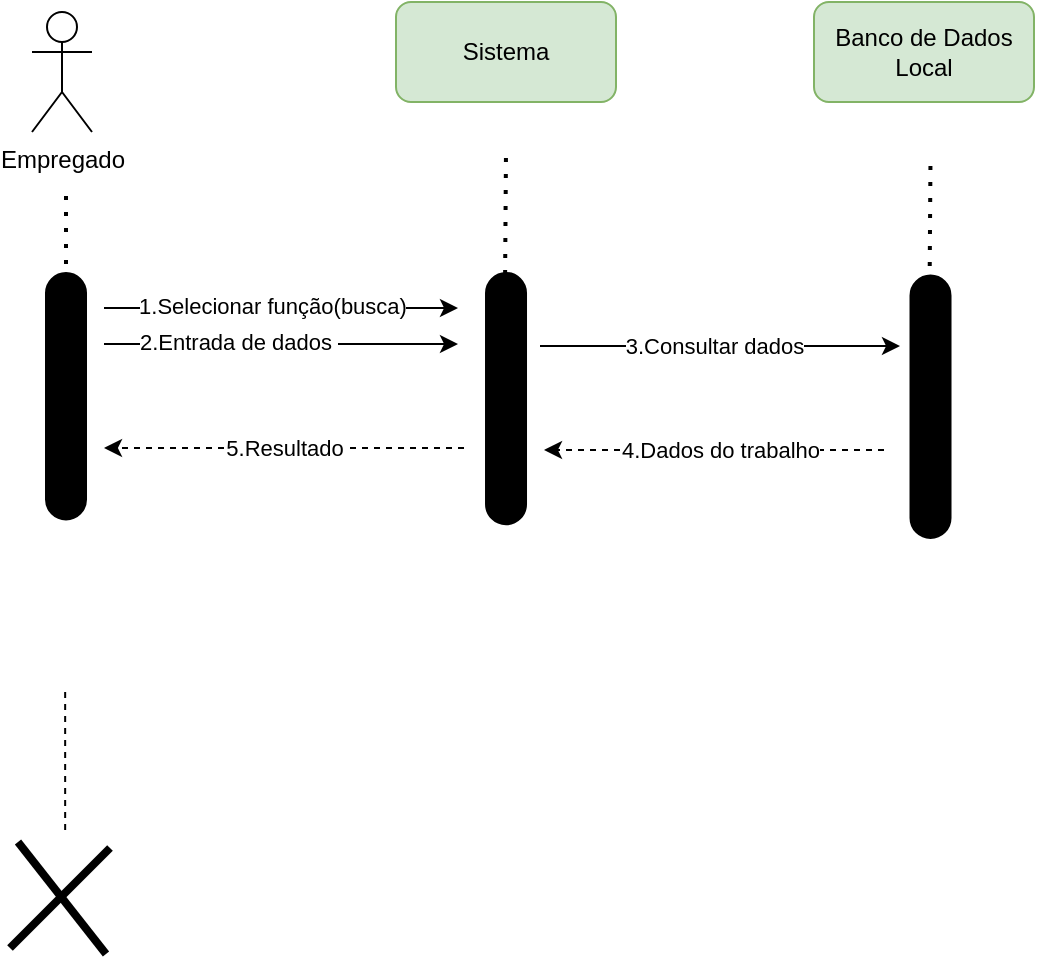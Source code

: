 <mxfile version="24.7.6">
  <diagram name="Página-1" id="pioI1bBDW50gH1dHrmof">
    <mxGraphModel dx="1050" dy="522" grid="1" gridSize="10" guides="1" tooltips="1" connect="1" arrows="1" fold="1" page="1" pageScale="1" pageWidth="827" pageHeight="1169" math="0" shadow="0">
      <root>
        <mxCell id="0" />
        <mxCell id="1" parent="0" />
        <mxCell id="KH4KppwCaJqaHFNz1b1F-1" value="Empregado" style="shape=umlActor;verticalLabelPosition=bottom;verticalAlign=top;html=1;outlineConnect=0;" vertex="1" parent="1">
          <mxGeometry x="64" y="71" width="30" height="60" as="geometry" />
        </mxCell>
        <mxCell id="KH4KppwCaJqaHFNz1b1F-2" value="Sistema" style="rounded=1;whiteSpace=wrap;html=1;fillColor=#d5e8d4;strokeColor=#82b366;" vertex="1" parent="1">
          <mxGeometry x="246" y="66" width="110" height="50" as="geometry" />
        </mxCell>
        <mxCell id="KH4KppwCaJqaHFNz1b1F-3" value="" style="rounded=1;whiteSpace=wrap;html=1;rotation=90;fillColor=#000000;arcSize=50;" vertex="1" parent="1">
          <mxGeometry x="19.38" y="253.13" width="123.25" height="20" as="geometry" />
        </mxCell>
        <mxCell id="KH4KppwCaJqaHFNz1b1F-4" value="" style="endArrow=none;dashed=1;html=1;dashPattern=1 3;strokeWidth=2;rounded=0;" edge="1" parent="1">
          <mxGeometry width="50" height="50" relative="1" as="geometry">
            <mxPoint x="81" y="213" as="sourcePoint" />
            <mxPoint x="81" y="163" as="targetPoint" />
          </mxGeometry>
        </mxCell>
        <mxCell id="KH4KppwCaJqaHFNz1b1F-5" value="" style="rounded=1;whiteSpace=wrap;html=1;rotation=90;fillColor=#000000;arcSize=50;" vertex="1" parent="1">
          <mxGeometry x="238.2" y="254.31" width="125.62" height="20" as="geometry" />
        </mxCell>
        <mxCell id="KH4KppwCaJqaHFNz1b1F-6" value="" style="endArrow=none;dashed=1;html=1;dashPattern=1 3;strokeWidth=2;rounded=0;" edge="1" parent="1">
          <mxGeometry width="50" height="50" relative="1" as="geometry">
            <mxPoint x="300.5" y="210" as="sourcePoint" />
            <mxPoint x="301" y="140" as="targetPoint" />
          </mxGeometry>
        </mxCell>
        <mxCell id="KH4KppwCaJqaHFNz1b1F-7" value="" style="endArrow=classic;html=1;rounded=0;" edge="1" parent="1">
          <mxGeometry width="50" height="50" relative="1" as="geometry">
            <mxPoint x="100" y="219" as="sourcePoint" />
            <mxPoint x="277" y="219" as="targetPoint" />
          </mxGeometry>
        </mxCell>
        <mxCell id="KH4KppwCaJqaHFNz1b1F-8" value="1.Selecionar função(busca)" style="edgeLabel;html=1;align=center;verticalAlign=middle;resizable=0;points=[];" vertex="1" connectable="0" parent="KH4KppwCaJqaHFNz1b1F-7">
          <mxGeometry x="-0.028" relative="1" as="geometry">
            <mxPoint x="-2" y="-1" as="offset" />
          </mxGeometry>
        </mxCell>
        <mxCell id="KH4KppwCaJqaHFNz1b1F-9" value="Banco de Dados&lt;br&gt;Local" style="rounded=1;whiteSpace=wrap;html=1;fillColor=#d5e8d4;strokeColor=#82b366;" vertex="1" parent="1">
          <mxGeometry x="455" y="66" width="110" height="50" as="geometry" />
        </mxCell>
        <mxCell id="KH4KppwCaJqaHFNz1b1F-10" value="" style="rounded=1;whiteSpace=wrap;html=1;rotation=90;fillColor=#000000;arcSize=50;" vertex="1" parent="1">
          <mxGeometry x="447.63" y="258.38" width="131.25" height="20" as="geometry" />
        </mxCell>
        <mxCell id="KH4KppwCaJqaHFNz1b1F-11" value="" style="endArrow=none;dashed=1;html=1;dashPattern=1 3;strokeWidth=2;rounded=0;" edge="1" parent="1">
          <mxGeometry width="50" height="50" relative="1" as="geometry">
            <mxPoint x="512.75" y="214" as="sourcePoint" />
            <mxPoint x="513.25" y="144" as="targetPoint" />
          </mxGeometry>
        </mxCell>
        <mxCell id="KH4KppwCaJqaHFNz1b1F-12" value="" style="endArrow=classic;html=1;rounded=0;" edge="1" parent="1">
          <mxGeometry width="50" height="50" relative="1" as="geometry">
            <mxPoint x="318" y="238" as="sourcePoint" />
            <mxPoint x="498" y="238" as="targetPoint" />
          </mxGeometry>
        </mxCell>
        <mxCell id="KH4KppwCaJqaHFNz1b1F-13" value="3.Consultar dados" style="edgeLabel;html=1;align=center;verticalAlign=middle;resizable=0;points=[];" vertex="1" connectable="0" parent="KH4KppwCaJqaHFNz1b1F-12">
          <mxGeometry x="-0.028" relative="1" as="geometry">
            <mxPoint x="-1" as="offset" />
          </mxGeometry>
        </mxCell>
        <mxCell id="KH4KppwCaJqaHFNz1b1F-14" value="" style="endArrow=classic;html=1;rounded=0;dashed=1;" edge="1" parent="1">
          <mxGeometry width="50" height="50" relative="1" as="geometry">
            <mxPoint x="490" y="290" as="sourcePoint" />
            <mxPoint x="320" y="290" as="targetPoint" />
          </mxGeometry>
        </mxCell>
        <mxCell id="KH4KppwCaJqaHFNz1b1F-15" value="4.Dados do trabalho" style="edgeLabel;html=1;align=center;verticalAlign=middle;resizable=0;points=[];" vertex="1" connectable="0" parent="KH4KppwCaJqaHFNz1b1F-14">
          <mxGeometry x="-0.044" y="1" relative="1" as="geometry">
            <mxPoint x="-1" y="-1" as="offset" />
          </mxGeometry>
        </mxCell>
        <mxCell id="KH4KppwCaJqaHFNz1b1F-16" value="" style="endArrow=classic;html=1;rounded=0;dashed=1;" edge="1" parent="1">
          <mxGeometry width="50" height="50" relative="1" as="geometry">
            <mxPoint x="280" y="289" as="sourcePoint" />
            <mxPoint x="100" y="289" as="targetPoint" />
          </mxGeometry>
        </mxCell>
        <mxCell id="KH4KppwCaJqaHFNz1b1F-17" value="5.Resultado" style="edgeLabel;html=1;align=center;verticalAlign=middle;resizable=0;points=[];" vertex="1" connectable="0" parent="KH4KppwCaJqaHFNz1b1F-16">
          <mxGeometry x="0.18" relative="1" as="geometry">
            <mxPoint x="16" as="offset" />
          </mxGeometry>
        </mxCell>
        <mxCell id="KH4KppwCaJqaHFNz1b1F-18" value="" style="endArrow=none;dashed=1;html=1;rounded=0;" edge="1" parent="1">
          <mxGeometry width="50" height="50" relative="1" as="geometry">
            <mxPoint x="80.58" y="480" as="sourcePoint" />
            <mxPoint x="80.58" y="410" as="targetPoint" />
          </mxGeometry>
        </mxCell>
        <mxCell id="KH4KppwCaJqaHFNz1b1F-19" value="" style="endArrow=none;html=1;rounded=0;strokeWidth=4;" edge="1" parent="1">
          <mxGeometry width="50" height="50" relative="1" as="geometry">
            <mxPoint x="53" y="539" as="sourcePoint" />
            <mxPoint x="103" y="489" as="targetPoint" />
          </mxGeometry>
        </mxCell>
        <mxCell id="KH4KppwCaJqaHFNz1b1F-20" value="" style="endArrow=none;html=1;rounded=0;strokeWidth=4;" edge="1" parent="1">
          <mxGeometry width="50" height="50" relative="1" as="geometry">
            <mxPoint x="57" y="486" as="sourcePoint" />
            <mxPoint x="101" y="542" as="targetPoint" />
          </mxGeometry>
        </mxCell>
        <mxCell id="KH4KppwCaJqaHFNz1b1F-21" value="" style="endArrow=classic;html=1;rounded=0;" edge="1" parent="1">
          <mxGeometry width="50" height="50" relative="1" as="geometry">
            <mxPoint x="100" y="237" as="sourcePoint" />
            <mxPoint x="277" y="237" as="targetPoint" />
          </mxGeometry>
        </mxCell>
        <mxCell id="KH4KppwCaJqaHFNz1b1F-22" value="2.Entrada de dados&amp;nbsp;" style="edgeLabel;html=1;align=center;verticalAlign=middle;resizable=0;points=[];" vertex="1" connectable="0" parent="KH4KppwCaJqaHFNz1b1F-21">
          <mxGeometry x="-0.028" relative="1" as="geometry">
            <mxPoint x="-19" y="-1" as="offset" />
          </mxGeometry>
        </mxCell>
      </root>
    </mxGraphModel>
  </diagram>
</mxfile>
